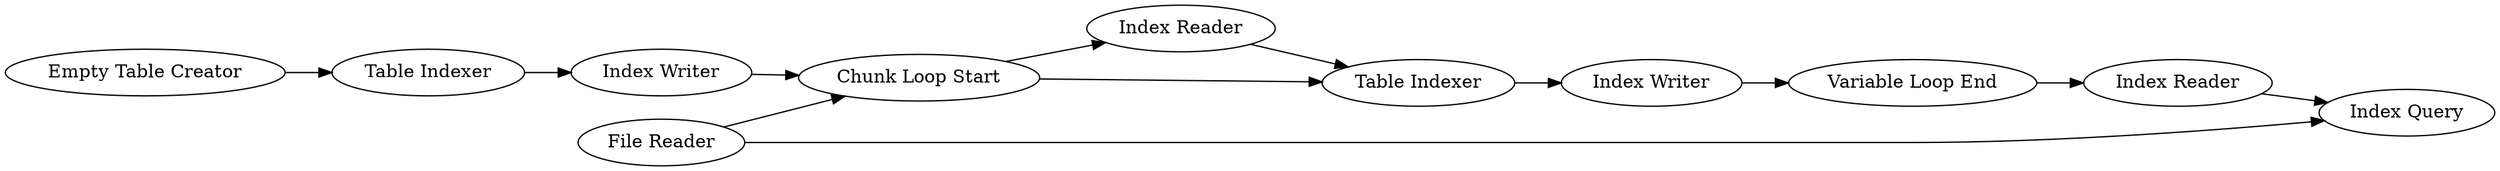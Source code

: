 digraph {
	"-7175725014134526720_62" [label="Index Reader"]
	"-7175725014134526720_63" [label="Variable Loop End"]
	"-7175725014134526720_71" [label="Index Writer"]
	"-7175725014134526720_64" [label="Index Reader"]
	"-7175725014134526720_67" [label="Index Writer"]
	"-7175725014134526720_66" [label="File Reader"]
	"-7175725014134526720_69" [label="Empty Table Creator"]
	"-7175725014134526720_70" [label="Table Indexer"]
	"-7175725014134526720_61" [label="Chunk Loop Start"]
	"-7175725014134526720_60" [label="Index Query"]
	"-7175725014134526720_65" [label="Table Indexer"]
	"-7175725014134526720_62" -> "-7175725014134526720_65"
	"-7175725014134526720_61" -> "-7175725014134526720_65"
	"-7175725014134526720_64" -> "-7175725014134526720_60"
	"-7175725014134526720_61" -> "-7175725014134526720_62"
	"-7175725014134526720_71" -> "-7175725014134526720_61"
	"-7175725014134526720_66" -> "-7175725014134526720_61"
	"-7175725014134526720_65" -> "-7175725014134526720_67"
	"-7175725014134526720_66" -> "-7175725014134526720_60"
	"-7175725014134526720_70" -> "-7175725014134526720_71"
	"-7175725014134526720_69" -> "-7175725014134526720_70"
	"-7175725014134526720_67" -> "-7175725014134526720_63"
	"-7175725014134526720_63" -> "-7175725014134526720_64"
	rankdir=LR
}
